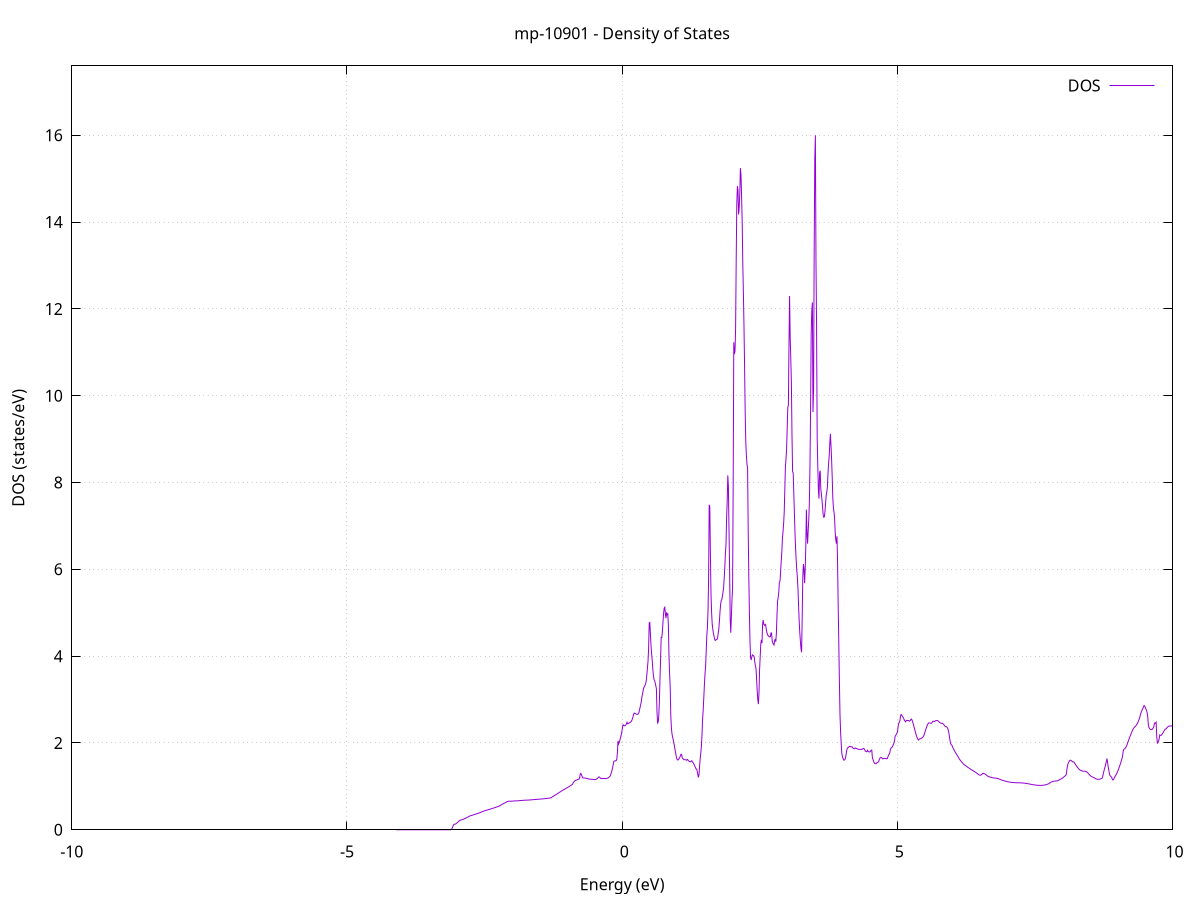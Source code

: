 set title 'mp-10901 - Density of States'
set xlabel 'Energy (eV)'
set ylabel 'DOS (states/eV)'
set grid
set xrange [-10:10]
set yrange [0:17.599]
set xzeroaxis lt -1
set terminal png size 800,600
set output 'mp-10901_dos_gnuplot.png'
plot '-' using 1:2 with lines title 'DOS'
-4.108400 0.000000
-4.097500 0.000000
-4.086600 0.000000
-4.075700 0.000000
-4.064800 0.000000
-4.053900 0.000000
-4.043000 0.000000
-4.032100 0.000000
-4.021200 0.000000
-4.010300 0.000000
-3.999400 0.000000
-3.988500 0.000000
-3.977600 0.000000
-3.966700 0.000000
-3.955800 0.000000
-3.944900 0.000000
-3.934000 0.000000
-3.923100 0.000000
-3.912200 0.000000
-3.901300 0.000000
-3.890400 0.000000
-3.879500 0.000000
-3.868600 0.000000
-3.857700 0.000000
-3.846800 0.000000
-3.835900 0.000000
-3.825000 0.000000
-3.814100 0.000000
-3.803200 0.000000
-3.792300 0.000000
-3.781400 0.000000
-3.770500 0.000000
-3.759600 0.000000
-3.748700 0.000000
-3.737800 0.000000
-3.726900 0.000000
-3.716000 0.000000
-3.705100 0.000000
-3.694200 0.000000
-3.683300 0.000000
-3.672400 0.000000
-3.661500 0.000000
-3.650600 0.000000
-3.639700 0.000000
-3.628800 0.000000
-3.617900 0.000000
-3.607000 0.000000
-3.596100 0.000000
-3.585200 0.000000
-3.574300 0.000000
-3.563400 0.000000
-3.552500 0.000000
-3.541600 0.000000
-3.530700 0.000000
-3.519800 0.000000
-3.508900 0.000000
-3.498000 0.000000
-3.487100 0.000000
-3.476200 0.000000
-3.465300 0.000000
-3.454400 0.000000
-3.443500 0.000000
-3.432600 0.000000
-3.421700 0.000000
-3.410800 0.000000
-3.399900 0.000000
-3.389000 0.000000
-3.378100 0.000000
-3.367200 0.000000
-3.356300 0.000000
-3.345400 0.000000
-3.334500 0.000000
-3.323600 0.000000
-3.312700 0.000000
-3.301800 0.000000
-3.290900 0.000000
-3.279900 0.000000
-3.269000 0.000000
-3.258100 0.000000
-3.247200 0.000000
-3.236300 0.000000
-3.225400 0.000000
-3.214500 0.000000
-3.203600 0.000000
-3.192700 0.000000
-3.181800 0.000000
-3.170900 0.000000
-3.160000 0.000000
-3.149100 0.000000
-3.138200 0.000000
-3.127300 0.000000
-3.116400 0.000000
-3.105500 0.006000
-3.094600 0.022100
-3.083700 0.048300
-3.072800 0.083700
-3.061900 0.114900
-3.051000 0.126200
-3.040100 0.131500
-3.029200 0.131000
-3.018300 0.139000
-3.007400 0.150600
-2.996500 0.162500
-2.985600 0.174600
-2.974700 0.187100
-2.963800 0.199900
-2.952900 0.211600
-2.942000 0.220400
-2.931100 0.226300
-2.920200 0.229400
-2.909300 0.231400
-2.898400 0.235700
-2.887500 0.240900
-2.876600 0.247000
-2.865700 0.253800
-2.854800 0.260600
-2.843900 0.267500
-2.833000 0.274300
-2.822100 0.281200
-2.811200 0.288000
-2.800300 0.294900
-2.789400 0.302000
-2.778500 0.309400
-2.767600 0.316900
-2.756700 0.323900
-2.745800 0.328200
-2.734900 0.331600
-2.724000 0.334500
-2.713100 0.338700
-2.702200 0.343500
-2.691300 0.348200
-2.680400 0.352800
-2.669500 0.357300
-2.658600 0.361700
-2.647700 0.366100
-2.636800 0.370600
-2.625900 0.375100
-2.615000 0.379900
-2.604100 0.384800
-2.593200 0.390000
-2.582300 0.395400
-2.571400 0.400900
-2.560500 0.406400
-2.549600 0.412000
-2.538700 0.417600
-2.527800 0.423300
-2.516900 0.429000
-2.506000 0.434500
-2.495100 0.439600
-2.484200 0.444100
-2.473300 0.448100
-2.462400 0.451800
-2.451500 0.455400
-2.440600 0.459000
-2.429700 0.463000
-2.418800 0.467100
-2.407900 0.471500
-2.397000 0.476000
-2.386100 0.480300
-2.375200 0.484700
-2.364300 0.489100
-2.353400 0.493500
-2.342500 0.498000
-2.331600 0.502500
-2.320700 0.507100
-2.309800 0.511800
-2.298900 0.516500
-2.288000 0.521300
-2.277100 0.526200
-2.266200 0.531100
-2.255300 0.536000
-2.244400 0.541200
-2.233500 0.547400
-2.222600 0.554600
-2.211700 0.562900
-2.200800 0.572000
-2.189900 0.579400
-2.179000 0.586900
-2.168100 0.594600
-2.157200 0.602100
-2.146300 0.609300
-2.135400 0.616400
-2.124500 0.623500
-2.113600 0.631000
-2.102700 0.638600
-2.091800 0.646200
-2.080900 0.653100
-2.070000 0.657500
-2.059100 0.659400
-2.048200 0.659000
-2.037300 0.656100
-2.026400 0.657500
-2.015500 0.658900
-2.004600 0.660200
-1.993700 0.661400
-1.982800 0.662400
-1.971900 0.663300
-1.961000 0.664100
-1.950100 0.664700
-1.939200 0.665100
-1.928300 0.665400
-1.917400 0.666000
-1.906400 0.666800
-1.895500 0.667900
-1.884600 0.669100
-1.873700 0.670400
-1.862800 0.671800
-1.851900 0.673000
-1.841000 0.674300
-1.830100 0.675400
-1.819200 0.676600
-1.808300 0.677700
-1.797400 0.678700
-1.786500 0.679700
-1.775600 0.680700
-1.764700 0.681400
-1.753800 0.682000
-1.742900 0.682400
-1.732000 0.682600
-1.721100 0.683300
-1.710200 0.684200
-1.699300 0.685200
-1.688400 0.686300
-1.677500 0.687400
-1.666600 0.688600
-1.655700 0.689700
-1.644800 0.690900
-1.633900 0.692100
-1.623000 0.693200
-1.612100 0.694300
-1.601200 0.695400
-1.590300 0.696500
-1.579400 0.697600
-1.568500 0.698700
-1.557600 0.699900
-1.546700 0.701000
-1.535800 0.702100
-1.524900 0.703200
-1.514000 0.704300
-1.503100 0.705400
-1.492200 0.706400
-1.481300 0.707500
-1.470400 0.708600
-1.459500 0.709800
-1.448600 0.711100
-1.437700 0.712500
-1.426800 0.714000
-1.415900 0.715500
-1.405000 0.717100
-1.394100 0.718700
-1.383200 0.720300
-1.372300 0.721900
-1.361400 0.723600
-1.350500 0.725300
-1.339600 0.727100
-1.328700 0.728900
-1.317800 0.730600
-1.306900 0.732400
-1.296000 0.736200
-1.285100 0.743000
-1.274200 0.752800
-1.263300 0.762900
-1.252400 0.770600
-1.241500 0.778500
-1.230600 0.786700
-1.219700 0.795200
-1.208800 0.804100
-1.197900 0.813200
-1.187000 0.822600
-1.176100 0.832000
-1.165200 0.841200
-1.154300 0.850200
-1.143400 0.858900
-1.132500 0.867700
-1.121600 0.876700
-1.110700 0.885900
-1.099800 0.895200
-1.088900 0.904100
-1.078000 0.912200
-1.067100 0.919200
-1.056200 0.925700
-1.045300 0.934000
-1.034400 0.942500
-1.023500 0.951100
-1.012600 0.959200
-1.001700 0.967300
-0.990800 0.975400
-0.979900 0.983600
-0.969000 0.991800
-0.958100 1.000300
-0.947200 1.009000
-0.936300 1.018000
-0.925400 1.027300
-0.914500 1.036600
-0.903600 1.046400
-0.892700 1.072700
-0.881800 1.095800
-0.870900 1.114500
-0.860000 1.127300
-0.849100 1.134900
-0.838200 1.141300
-0.827300 1.147500
-0.816400 1.153200
-0.805500 1.158600
-0.794600 1.163500
-0.783700 1.168000
-0.772800 1.192700
-0.761900 1.283100
-0.751000 1.297500
-0.740100 1.276700
-0.729200 1.236300
-0.718300 1.197400
-0.707400 1.194800
-0.696500 1.193600
-0.685600 1.192300
-0.674700 1.190900
-0.663800 1.189400
-0.652900 1.187400
-0.642000 1.184600
-0.631100 1.180600
-0.620200 1.175400
-0.609300 1.169300
-0.598400 1.167600
-0.587500 1.166800
-0.576600 1.165800
-0.565700 1.164700
-0.554800 1.163300
-0.543900 1.161800
-0.532900 1.160200
-0.522000 1.158700
-0.511100 1.157200
-0.500200 1.155800
-0.489300 1.155400
-0.478400 1.158600
-0.467500 1.165800
-0.456600 1.176800
-0.445700 1.189700
-0.434800 1.203800
-0.423900 1.219300
-0.413000 1.214800
-0.402100 1.201600
-0.391200 1.185500
-0.380300 1.177800
-0.369400 1.178300
-0.358500 1.179200
-0.347600 1.180200
-0.336700 1.180900
-0.325800 1.181300
-0.314900 1.181300
-0.304000 1.181000
-0.293100 1.180500
-0.282200 1.182000
-0.271300 1.186200
-0.260400 1.191900
-0.249500 1.199500
-0.238600 1.210500
-0.227700 1.222000
-0.216800 1.243600
-0.205900 1.278900
-0.195000 1.322400
-0.184100 1.373000
-0.173200 1.430500
-0.162300 1.498100
-0.151400 1.572200
-0.140500 1.585100
-0.129600 1.587400
-0.118700 1.590000
-0.107800 1.594200
-0.096900 1.627500
-0.086000 1.780400
-0.075100 2.048400
-0.064200 1.976700
-0.053300 2.012000
-0.042400 2.059400
-0.031500 2.110900
-0.020600 2.166900
-0.009700 2.224900
0.001200 2.314900
0.012100 2.413000
0.023000 2.415800
0.033900 2.395000
0.044800 2.394400
0.055700 2.397500
0.066600 2.412900
0.077500 2.441500
0.088400 2.476500
0.099300 2.441300
0.110200 2.448700
0.121100 2.456300
0.132000 2.462900
0.142900 2.474600
0.153800 2.479100
0.164700 2.495800
0.175600 2.519300
0.186500 2.554000
0.197400 2.603300
0.208300 2.660700
0.219200 2.688400
0.230100 2.683500
0.241000 2.675800
0.251900 2.664800
0.262800 2.661100
0.273700 2.660400
0.284600 2.663200
0.295500 2.671400
0.306400 2.707800
0.317300 2.770400
0.328200 2.834600
0.339100 2.895400
0.350000 2.970300
0.360900 3.070300
0.371800 3.137200
0.382700 3.213600
0.393600 3.278100
0.404500 3.297000
0.415400 3.328500
0.426300 3.360200
0.437200 3.429900
0.448100 3.555600
0.459000 3.726400
0.469900 3.875700
0.480800 4.180600
0.491700 4.764500
0.502600 4.776300
0.513500 4.499800
0.524400 4.247900
0.535300 4.062000
0.546200 3.903200
0.557100 3.699300
0.568000 3.562100
0.578900 3.463600
0.589800 3.438100
0.600700 3.383800
0.611600 3.318700
0.622500 3.251700
0.633400 2.710900
0.644300 2.459800
0.655200 2.481000
0.666100 2.625100
0.677000 2.964900
0.687900 3.491700
0.698800 3.953100
0.709700 4.431000
0.720600 4.429400
0.731500 4.567600
0.742400 4.789800
0.753300 4.988900
0.764200 5.105000
0.775100 5.126900
0.786000 4.964200
0.796900 4.875600
0.807800 5.009400
0.818700 4.955700
0.829600 4.970900
0.840500 4.703400
0.851500 3.980600
0.862400 3.593100
0.873300 3.288600
0.884200 2.621900
0.895100 2.342600
0.906000 2.206800
0.916900 2.141200
0.927800 2.070900
0.938700 1.999000
0.949600 1.926000
0.960500 1.849000
0.971400 1.772200
0.982300 1.696600
0.993200 1.636900
1.004100 1.612600
1.015000 1.606300
1.025900 1.622800
1.036800 1.645400
1.047700 1.671100
1.058600 1.703200
1.069500 1.739800
1.080400 1.736400
1.091300 1.663200
1.102200 1.642700
1.113100 1.626700
1.124000 1.614700
1.134900 1.615400
1.145800 1.617800
1.156700 1.610500
1.167600 1.601400
1.178500 1.612700
1.189400 1.620900
1.200300 1.595800
1.211200 1.582800
1.222100 1.574100
1.233000 1.567400
1.243900 1.565800
1.254800 1.580400
1.265700 1.590700
1.276600 1.562500
1.287500 1.549400
1.298400 1.528500
1.309300 1.500300
1.320200 1.469500
1.331100 1.437000
1.342000 1.404500
1.352900 1.396300
1.363800 1.352100
1.374700 1.275400
1.385600 1.206400
1.396500 1.262400
1.407400 1.469300
1.418300 1.648300
1.429200 1.766300
1.440100 1.923500
1.451000 2.185800
1.461900 2.553700
1.472800 2.765300
1.483700 3.040400
1.494600 3.341800
1.505500 3.592400
1.516400 3.767900
1.527300 4.104900
1.538200 4.469500
1.549100 4.658100
1.560000 5.020400
1.570900 5.763000
1.581800 7.486300
1.592700 7.444000
1.603600 6.382200
1.614500 5.436100
1.625400 5.013300
1.636300 4.738500
1.647200 4.626700
1.658100 4.531300
1.669000 4.457500
1.679900 4.401900
1.690800 4.361700
1.701700 4.367800
1.712600 4.384700
1.723500 4.388600
1.734400 4.418800
1.745300 4.525600
1.756200 4.620400
1.767100 4.796200
1.778000 5.022600
1.788900 5.182900
1.799800 5.282000
1.810700 5.307600
1.821600 5.372400
1.832500 5.469500
1.843400 5.568200
1.854300 5.800000
1.865200 6.039800
1.876100 6.362700
1.887000 6.569500
1.897900 7.169700
1.908800 7.564100
1.919700 8.163900
1.930600 7.912500
1.941500 6.914400
1.952400 6.038900
1.963300 4.852900
1.974200 4.538000
1.985100 4.924000
1.996000 5.304800
2.006900 5.581200
2.017800 8.030500
2.028700 11.231100
2.039600 10.960200
2.050500 11.024400
2.061400 11.529100
2.072300 13.094800
2.083200 14.419000
2.094100 14.829400
2.105000 14.736700
2.115900 14.174300
2.126800 14.327900
2.137700 14.655000
2.148600 15.243100
2.159500 15.088700
2.170400 14.581900
2.181300 14.000700
2.192200 13.050900
2.203100 12.370100
2.214000 11.593600
2.225000 10.647400
2.235900 9.594100
2.246800 8.924900
2.257700 8.614100
2.268600 8.414400
2.279500 8.334100
2.290400 6.909600
2.301300 5.838800
2.312200 5.014500
2.323100 4.324300
2.334000 3.964000
2.344900 3.910400
2.355800 3.983400
2.366700 4.029100
2.377600 4.017000
2.388500 4.010100
2.399400 3.984600
2.410300 3.864300
2.421200 3.782300
2.432100 3.714500
2.443000 3.472300
2.453900 3.210900
2.464800 2.994200
2.475700 2.895500
2.486600 3.159500
2.497500 3.695500
2.508400 3.989300
2.519300 4.284300
2.530200 4.374900
2.541100 4.301100
2.552000 4.729200
2.562900 4.831600
2.573800 4.737300
2.584700 4.711500
2.595600 4.720500
2.606500 4.731100
2.617400 4.633700
2.628300 4.553500
2.639200 4.504900
2.650100 4.474500
2.661000 4.464100
2.671900 4.445600
2.682800 4.441500
2.693700 4.454400
2.704600 4.535200
2.715500 4.534400
2.726400 4.354700
2.737300 4.302300
2.748200 4.279900
2.759100 4.258600
2.770000 4.350400
2.780900 4.395800
2.791800 4.333500
2.802700 4.529500
2.813600 4.941000
2.824500 5.272400
2.835400 5.353000
2.846300 5.476800
2.857200 5.704100
2.868100 5.725500
2.879000 5.937900
2.889900 6.174600
2.900800 6.380700
2.911700 6.698800
2.922600 6.859900
2.933500 7.041400
2.944400 7.299900
2.955300 7.802200
2.966200 8.358300
2.977100 8.544000
2.988000 8.766700
2.998900 9.242100
3.009800 9.731200
3.020700 9.779100
3.031600 11.167900
3.042500 12.296800
3.053400 11.349600
3.064300 10.852400
3.075200 10.306100
3.086100 9.104300
3.097000 8.248100
3.107900 8.226100
3.118800 7.764400
3.129700 7.304400
3.140600 6.847200
3.151500 6.475500
3.162400 6.213400
3.173300 5.977700
3.184200 5.803100
3.195100 5.548000
3.206000 5.160600
3.216900 4.807400
3.227800 4.542600
3.238700 4.344000
3.249600 4.174400
3.260500 4.089400
3.271400 4.868000
3.282300 5.809900
3.293200 6.121800
3.304100 6.022600
3.315000 5.683000
3.325900 5.999100
3.336800 6.514300
3.347700 7.376600
3.358600 6.815200
3.369500 6.591300
3.380400 6.893500
3.391300 7.155700
3.402200 7.562300
3.413100 8.389800
3.424000 9.685800
3.434900 11.429000
3.445800 11.954800
3.456700 12.151000
3.467600 9.624300
3.478500 10.146300
3.489400 13.332800
3.500300 15.451500
3.511200 15.998700
3.522100 13.108700
3.533000 11.571700
3.543900 9.030000
3.554800 8.385300
3.565700 7.836100
3.576600 7.628900
3.587500 8.219800
3.598500 8.273200
3.609400 7.861900
3.620300 7.725800
3.631200 7.600800
3.642100 7.430100
3.653000 7.252600
3.663900 7.199700
3.674800 7.211700
3.685700 7.333100
3.696600 7.530600
3.707500 7.703200
3.718400 7.781600
3.729300 7.889800
3.740200 8.201300
3.751100 8.442400
3.762000 8.609000
3.772900 8.884100
3.783800 9.123000
3.794700 8.858900
3.805600 8.538900
3.816500 8.142300
3.827400 7.654400
3.838300 7.424500
3.849200 7.321000
3.860100 7.180600
3.871000 6.855400
3.881900 6.679500
3.892800 6.590900
3.903700 6.761400
3.914600 6.133700
3.925500 5.162400
3.936400 4.309700
3.947300 3.434200
3.958200 2.656600
3.969100 2.259900
3.980000 1.988700
3.990900 1.764700
4.001800 1.693300
4.012700 1.647600
4.023600 1.610400
4.034500 1.603700
4.045400 1.609800
4.056300 1.642800
4.067200 1.717400
4.078100 1.812400
4.089000 1.867800
4.099900 1.889400
4.110800 1.893800
4.121700 1.912000
4.132600 1.922100
4.143500 1.924000
4.154400 1.917500
4.165300 1.907300
4.176200 1.913400
4.187100 1.896100
4.198000 1.877600
4.208900 1.867400
4.219800 1.866600
4.230700 1.879200
4.241600 1.885300
4.252500 1.870700
4.263400 1.868700
4.274300 1.866000
4.285200 1.860000
4.296100 1.853000
4.307000 1.851400
4.317900 1.851500
4.328800 1.853100
4.339700 1.852800
4.350600 1.852700
4.361500 1.853800
4.372400 1.866400
4.383300 1.874500
4.394200 1.869200
4.405100 1.846300
4.416000 1.818000
4.426900 1.807100
4.437800 1.797300
4.448700 1.807000
4.459600 1.831200
4.470500 1.799700
4.481400 1.796100
4.492300 1.794200
4.503200 1.793500
4.514100 1.811400
4.525000 1.835000
4.535900 1.834800
4.546800 1.667700
4.557700 1.620100
4.568600 1.578400
4.579500 1.547100
4.590400 1.527600
4.601300 1.521000
4.612200 1.524200
4.623100 1.535000
4.634000 1.550500
4.644900 1.555200
4.655800 1.562000
4.666700 1.591200
4.677600 1.632100
4.688500 1.657500
4.699400 1.666800
4.710300 1.663500
4.721200 1.652200
4.732100 1.634800
4.743000 1.635000
4.753900 1.642700
4.764800 1.640200
4.775700 1.640100
4.786600 1.641800
4.797500 1.638100
4.808400 1.636400
4.819300 1.640900
4.830200 1.683200
4.841100 1.722100
4.852000 1.739100
4.862900 1.772000
4.873800 1.849700
4.884700 1.879300
4.895600 1.896400
4.906500 1.903900
4.917400 1.931800
4.928300 1.967200
4.939200 2.006700
4.950100 2.059500
4.961000 2.159500
4.972000 2.174400
4.982900 2.200100
4.993800 2.227500
5.004700 2.267800
5.015600 2.392600
5.026500 2.452600
5.037400 2.477900
5.048300 2.523000
5.059200 2.632700
5.070100 2.655700
5.081000 2.636300
5.091900 2.615700
5.102800 2.594300
5.113700 2.572900
5.124600 2.535800
5.135500 2.514900
5.146400 2.488000
5.157300 2.504400
5.168200 2.519300
5.179100 2.520300
5.190000 2.517700
5.200900 2.517000
5.211800 2.512000
5.222700 2.502500
5.233600 2.515700
5.244500 2.538100
5.255400 2.551900
5.266300 2.528400
5.277200 2.491800
5.288100 2.444700
5.299000 2.391300
5.309900 2.339900
5.320800 2.288000
5.331700 2.236200
5.342600 2.187000
5.353500 2.144500
5.364400 2.109400
5.375300 2.083900
5.386200 2.067600
5.397100 2.087900
5.408000 2.095000
5.418900 2.098700
5.429800 2.104300
5.440700 2.112000
5.451600 2.120800
5.462500 2.131300
5.473400 2.149900
5.484300 2.180400
5.495200 2.219600
5.506100 2.264800
5.517000 2.308500
5.527900 2.350100
5.538800 2.389400
5.549700 2.423900
5.560600 2.447100
5.571500 2.463200
5.582400 2.462600
5.593300 2.459800
5.604200 2.455900
5.615100 2.451600
5.626000 2.461700
5.636900 2.486100
5.647800 2.501100
5.658700 2.499700
5.669600 2.495600
5.680500 2.498400
5.691400 2.507900
5.702300 2.515900
5.713200 2.519300
5.724100 2.517800
5.735000 2.511400
5.745900 2.501100
5.756800 2.486700
5.767700 2.474100
5.778600 2.463700
5.789500 2.457900
5.800400 2.452800
5.811300 2.456200
5.822200 2.448600
5.833100 2.437400
5.844000 2.422800
5.854900 2.405800
5.865800 2.387900
5.876700 2.379000
5.887600 2.377700
5.898500 2.370300
5.909400 2.350800
5.920300 2.319700
5.931200 2.265700
5.942100 2.186000
5.953000 2.091600
5.963900 2.009900
5.974800 1.969100
5.985700 1.952300
5.996600 1.935800
6.007500 1.898800
6.018400 1.867800
6.029300 1.840100
6.040200 1.814500
6.051100 1.791000
6.062000 1.768400
6.072900 1.745100
6.083800 1.724500
6.094700 1.702500
6.105600 1.679300
6.116500 1.654700
6.127400 1.632300
6.138300 1.612100
6.149200 1.593300
6.160100 1.576000
6.171000 1.559600
6.181900 1.543600
6.192800 1.528300
6.203700 1.514000
6.214600 1.500800
6.225500 1.488900
6.236400 1.478500
6.247300 1.469400
6.258200 1.461200
6.269100 1.451400
6.280000 1.440800
6.290900 1.430700
6.301800 1.421100
6.312700 1.412200
6.323600 1.403400
6.334500 1.395200
6.345500 1.385500
6.356400 1.376200
6.367300 1.367200
6.378200 1.358500
6.389100 1.350000
6.400000 1.341500
6.410900 1.333100
6.421800 1.324500
6.432700 1.314900
6.443600 1.304600
6.454500 1.294100
6.465400 1.283400
6.476300 1.272300
6.487200 1.263000
6.498100 1.258200
6.509000 1.257800
6.519900 1.262000
6.530800 1.270800
6.541700 1.284300
6.552600 1.297500
6.563500 1.299500
6.574400 1.296100
6.585300 1.289400
6.596200 1.281900
6.607100 1.272700
6.618000 1.261100
6.628900 1.247900
6.639800 1.237800
6.650700 1.230900
6.661600 1.225100
6.672500 1.220200
6.683400 1.216000
6.694300 1.212000
6.705200 1.208000
6.716100 1.204000
6.727000 1.200400
6.737900 1.197400
6.748800 1.194900
6.759700 1.192800
6.770600 1.191200
6.781500 1.190100
6.792400 1.189100
6.803300 1.187100
6.814200 1.184100
6.825100 1.180200
6.836000 1.175700
6.846900 1.170600
6.857800 1.165300
6.868700 1.159800
6.879600 1.154200
6.890500 1.148500
6.901400 1.143400
6.912300 1.138700
6.923200 1.135000
6.934100 1.131600
6.945000 1.127500
6.955900 1.123300
6.966800 1.119300
6.977700 1.115500
6.988600 1.112100
6.999500 1.108800
7.010400 1.105700
7.021300 1.102800
7.032200 1.100000
7.043100 1.097500
7.054000 1.095300
7.064900 1.093200
7.075800 1.091300
7.086700 1.089800
7.097600 1.088700
7.108500 1.087800
7.119400 1.086900
7.130300 1.086100
7.141200 1.085200
7.152100 1.083800
7.163000 1.083000
7.173900 1.082500
7.184800 1.082200
7.195700 1.082000
7.206600 1.081900
7.217500 1.081800
7.228400 1.081200
7.239300 1.080800
7.250200 1.080200
7.261100 1.079300
7.272000 1.078300
7.282900 1.077400
7.293800 1.076400
7.304700 1.075000
7.315600 1.072900
7.326500 1.070900
7.337400 1.068800
7.348300 1.066500
7.359200 1.063900
7.370100 1.061300
7.381000 1.059200
7.391900 1.057000
7.402800 1.054200
7.413700 1.051100
7.424600 1.048000
7.435500 1.045100
7.446400 1.042200
7.457300 1.039700
7.468200 1.037600
7.479100 1.035800
7.490000 1.034000
7.500900 1.032100
7.511800 1.030100
7.522700 1.028300
7.533600 1.026700
7.544500 1.025500
7.555400 1.024600
7.566300 1.023800
7.577200 1.023500
7.588100 1.023300
7.599000 1.023200
7.609900 1.023200
7.620800 1.023600
7.631700 1.024400
7.642600 1.025500
7.653500 1.026800
7.664400 1.028400
7.675300 1.030600
7.686200 1.033400
7.697100 1.036900
7.708000 1.040900
7.719000 1.045400
7.729900 1.050400
7.740800 1.056200
7.751700 1.063200
7.762600 1.071400
7.773500 1.081700
7.784400 1.090900
7.795300 1.098300
7.806200 1.104400
7.817100 1.109600
7.828000 1.114100
7.838900 1.117600
7.849800 1.120400
7.860700 1.122500
7.871600 1.124000
7.882500 1.124900
7.893400 1.125200
7.904300 1.128100
7.915200 1.132600
7.926100 1.137700
7.937000 1.143400
7.947900 1.152400
7.958800 1.162600
7.969700 1.168900
7.980600 1.174300
7.991500 1.182200
8.002400 1.192600
8.013300 1.203600
8.024200 1.215000
8.035100 1.226700
8.046000 1.238400
8.056900 1.250800
8.067800 1.265600
8.078700 1.359900
8.089600 1.460100
8.100500 1.515000
8.111400 1.545200
8.122300 1.577300
8.133200 1.596000
8.144100 1.603500
8.155000 1.599900
8.165900 1.587800
8.176800 1.573500
8.187700 1.562700
8.198600 1.565500
8.209500 1.560600
8.220400 1.539800
8.231300 1.515800
8.242200 1.493900
8.253100 1.474200
8.264000 1.455900
8.274900 1.437900
8.285800 1.420500
8.296700 1.403800
8.307600 1.389900
8.318500 1.378400
8.329400 1.369400
8.340300 1.362900
8.351200 1.357500
8.362100 1.353300
8.373000 1.350200
8.383900 1.349000
8.394800 1.350100
8.405700 1.350300
8.416600 1.347800
8.427500 1.342800
8.438400 1.335200
8.449300 1.325100
8.460200 1.312500
8.471100 1.295400
8.482000 1.279700
8.492900 1.265200
8.503800 1.251900
8.514700 1.240000
8.525600 1.229700
8.536500 1.221200
8.547400 1.214300
8.558300 1.208700
8.569200 1.202500
8.580100 1.195400
8.591000 1.187400
8.601900 1.178500
8.612800 1.171200
8.623700 1.167400
8.634600 1.164800
8.645500 1.163200
8.656400 1.162700
8.667300 1.163600
8.678200 1.167000
8.689100 1.170200
8.700000 1.174000
8.710900 1.181700
8.721800 1.190500
8.732700 1.234500
8.743600 1.291900
8.754500 1.356400
8.765400 1.409700
8.776300 1.455100
8.787200 1.513000
8.798100 1.571900
8.809000 1.641400
8.819900 1.557700
8.830800 1.455200
8.841700 1.380500
8.852600 1.300600
8.863500 1.249800
8.874400 1.236600
8.885300 1.223400
8.896200 1.205300
8.907100 1.158100
8.918000 1.146000
8.928900 1.157100
8.939800 1.186700
8.950700 1.214900
8.961600 1.240300
8.972500 1.262500
8.983400 1.286300
8.994300 1.315400
9.005200 1.348100
9.016100 1.384700
9.027000 1.424800
9.037900 1.464600
9.048800 1.503100
9.059700 1.542200
9.070600 1.593300
9.081500 1.642700
9.092500 1.689600
9.103400 1.805700
9.114300 1.852600
9.125200 1.861400
9.136100 1.870600
9.147000 1.888300
9.157900 1.912400
9.168800 1.942600
9.179700 1.978800
9.190600 2.020400
9.201500 2.060400
9.212400 2.096500
9.223300 2.136700
9.234200 2.167100
9.245100 2.202900
9.256000 2.238500
9.266900 2.269300
9.277800 2.300700
9.288700 2.327800
9.299600 2.348200
9.310500 2.365600
9.321400 2.379200
9.332300 2.392900
9.343200 2.409600
9.354100 2.431100
9.365000 2.457700
9.375900 2.488700
9.386800 2.523500
9.397700 2.561300
9.408600 2.606700
9.419500 2.658000
9.430400 2.705700
9.441300 2.740000
9.452200 2.767800
9.463100 2.799500
9.474000 2.835900
9.484900 2.861900
9.495800 2.847000
9.506700 2.813400
9.517600 2.783000
9.528500 2.743200
9.539400 2.698500
9.550300 2.602600
9.561200 2.418800
9.572100 2.356300
9.583000 2.331000
9.593900 2.316000
9.604800 2.308700
9.615700 2.307300
9.626600 2.309600
9.637500 2.322600
9.648400 2.342600
9.659300 2.372300
9.670200 2.440500
9.681100 2.464200
9.692000 2.453700
9.702900 2.474700
9.713800 2.147600
9.724700 1.998000
9.735600 2.014500
9.746500 2.048000
9.757400 2.094500
9.768300 2.185100
9.779200 2.175600
9.790100 2.173400
9.801000 2.185700
9.811900 2.205000
9.822800 2.225500
9.833700 2.247700
9.844600 2.272100
9.855500 2.296100
9.866400 2.316100
9.877300 2.321000
9.888200 2.326600
9.899100 2.352900
9.910000 2.365300
9.920900 2.377600
9.931800 2.387500
9.942700 2.390100
9.953600 2.390800
9.964500 2.390000
9.975400 2.388300
9.986300 2.391800
9.997200 2.397000
10.008100 2.404500
10.019000 2.406900
10.029900 2.398100
10.040800 2.378700
10.051700 2.351800
10.062600 2.333200
10.073500 2.324700
10.084400 2.342600
10.095300 2.355300
10.106200 2.394100
10.117100 2.412500
10.128000 2.437000
10.138900 2.473800
10.149800 2.510000
10.160700 2.537100
10.171600 2.562000
10.182500 2.583400
10.193400 2.599900
10.204300 2.618900
10.215200 2.643000
10.226100 2.670800
10.237000 2.696500
10.247900 2.719600
10.258800 2.746500
10.269700 2.775800
10.280600 2.801300
10.291500 2.826300
10.302400 2.873100
10.313300 2.929300
10.324200 2.955700
10.335100 2.959700
10.346000 2.969700
10.356900 2.981900
10.367800 3.064900
10.378700 3.095100
10.389600 3.097300
10.400500 3.073300
10.411400 3.032800
10.422300 2.993300
10.433200 2.959500
10.444100 2.926100
10.455000 2.893800
10.466000 2.863200
10.476900 2.837000
10.487800 2.819000
10.498700 2.801100
10.509600 2.786200
10.520500 2.772300
10.531400 2.766200
10.542300 2.789600
10.553200 2.719100
10.564100 2.647600
10.575000 2.598400
10.585900 2.566300
10.596800 2.544000
10.607700 2.521600
10.618600 2.502400
10.629500 2.486200
10.640400 2.472500
10.651300 2.462500
10.662200 2.453700
10.673100 2.445800
10.684000 2.438500
10.694900 2.431900
10.705800 2.425500
10.716700 2.418800
10.727600 2.411400
10.738500 2.403000
10.749400 2.401300
10.760300 2.391000
10.771200 2.379100
10.782100 2.366400
10.793000 2.353700
10.803900 2.341600
10.814800 2.331700
10.825700 2.322100
10.836600 2.312900
10.847500 2.304400
10.858400 2.297800
10.869300 2.292100
10.880200 2.288900
10.891100 2.288300
10.902000 2.285700
10.912900 2.281300
10.923800 2.275200
10.934700 2.267600
10.945600 2.259500
10.956500 2.248300
10.967400 2.239500
10.978300 2.230700
10.989200 2.223600
11.000100 2.219200
11.011000 2.218400
11.021900 2.220600
11.032800 2.223700
11.043700 2.227800
11.054600 2.234100
11.065500 2.240700
11.076400 2.244900
11.087300 2.260000
11.098200 2.288100
11.109100 2.317000
11.120000 2.342800
11.130900 2.366200
11.141800 2.336500
11.152700 2.323800
11.163600 2.319900
11.174500 2.319200
11.185400 2.320800
11.196300 2.323800
11.207200 2.327600
11.218100 2.334900
11.229000 2.339900
11.239900 2.348400
11.250800 2.365700
11.261700 2.388100
11.272600 2.406300
11.283500 2.419500
11.294400 2.426300
11.305300 2.429700
11.316200 2.430100
11.327100 2.426100
11.338000 2.417700
11.348900 2.404600
11.359800 2.396100
11.370700 2.376300
11.381600 2.361800
11.392500 2.350400
11.403400 2.340400
11.414300 2.331400
11.425200 2.308000
11.436100 2.304900
11.447000 2.311900
11.457900 2.320600
11.468800 2.318600
11.479700 2.320200
11.490600 2.324400
11.501500 2.330900
11.512400 2.340200
11.523300 2.354800
11.534200 2.374500
11.545100 2.397000
11.556000 2.419400
11.566900 2.434200
11.577800 2.445900
11.588700 2.455500
11.599600 2.464200
11.610500 2.467400
11.621400 2.475200
11.632300 2.490200
11.643200 2.512200
11.654100 2.548400
11.665000 2.598500
11.675900 2.786400
11.686800 2.953900
11.697700 2.919100
11.708600 2.780500
11.719500 2.717200
11.730400 2.699300
11.741300 2.711300
11.752200 2.718800
11.763100 2.705100
11.774000 2.689500
11.784900 2.679100
11.795800 2.672200
11.806700 2.665000
11.817600 2.631000
11.828500 2.547400
11.839500 2.488000
11.850400 2.462600
11.861300 2.456700
11.872200 2.461700
11.883100 2.469300
11.894000 2.476700
11.904900 2.484800
11.915800 2.492900
11.926700 2.505900
11.937600 2.532400
11.948500 2.556200
11.959400 2.564100
11.970300 2.510300
11.981200 2.493600
11.992100 2.482000
12.003000 2.464500
12.013900 2.448500
12.024800 2.439600
12.035700 2.429500
12.046600 2.419000
12.057500 2.409000
12.068400 2.399900
12.079300 2.404900
12.090200 2.441500
12.101100 2.490700
12.112000 2.510500
12.122900 2.521800
12.133800 2.511100
12.144700 2.491500
12.155600 2.523500
12.166500 2.548200
12.177400 2.577100
12.188300 2.609900
12.199200 2.643000
12.210100 2.678000
12.221000 2.713400
12.231900 2.732000
12.242800 2.750700
12.253700 2.786800
12.264600 2.803600
12.275500 2.801600
12.286400 2.799700
12.297300 2.798000
12.308200 2.797500
12.319100 2.802600
12.330000 2.806800
12.340900 2.812300
12.351800 2.823800
12.362700 2.852100
12.373600 2.882800
12.384500 2.905700
12.395400 2.926100
12.406300 2.950900
12.417200 2.939400
12.428100 2.926600
12.439000 2.916300
12.449900 2.895400
12.460800 2.873500
12.471700 2.852100
12.482600 2.810800
12.493500 2.785100
12.504400 2.792500
12.515300 2.845900
12.526200 3.012700
12.537100 2.975700
12.548000 2.946500
12.558900 2.925900
12.569800 2.913400
12.580700 2.906600
12.591600 2.915800
12.602500 2.896100
12.613400 2.870800
12.624300 2.847100
12.635200 2.826000
12.646100 2.804500
12.657000 2.794000
12.667900 2.776200
12.678800 2.766600
12.689700 2.771200
12.700600 2.790300
12.711500 2.817700
12.722400 2.873000
12.733300 2.871400
12.744200 2.869700
12.755100 2.851400
12.766000 2.827600
12.776900 2.862000
12.787800 2.856300
12.798700 2.828900
12.809600 2.788200
12.820500 2.760700
12.831400 2.740300
12.842300 2.732100
12.853200 2.733100
12.864100 2.744400
12.875000 2.673500
12.885900 2.671900
12.896800 2.667100
12.907700 2.654400
12.918600 2.623500
12.929500 2.593200
12.940400 2.563500
12.951300 2.536200
12.962200 2.510900
12.973100 2.484200
12.984000 2.461000
12.994900 2.443900
13.005800 2.430700
13.016700 2.428400
13.027600 2.435900
13.038500 2.440900
13.049400 2.431600
13.060300 2.421500
13.071200 2.414200
13.082100 2.410100
13.093000 2.409000
13.103900 2.413100
13.114800 2.420700
13.125700 2.428500
13.136600 2.436300
13.147500 2.446400
13.158400 2.467700
13.169300 2.484400
13.180200 2.519300
13.191100 2.588800
13.202000 2.670400
13.212900 2.744200
13.223900 2.739600
13.234800 2.688700
13.245700 2.625500
13.256600 2.606800
13.267500 2.615400
13.278400 2.624400
13.289300 2.635200
13.300200 2.648500
13.311100 2.661300
13.322000 2.669700
13.332900 2.661000
13.343800 2.649700
13.354700 2.638700
13.365600 2.636800
13.376500 2.637100
13.387400 2.638600
13.398300 2.639300
13.409200 2.634200
13.420100 2.627500
13.431000 2.617600
13.441900 2.611100
13.452800 2.606400
13.463700 2.601100
13.474600 2.594900
13.485500 2.587500
13.496400 2.578700
13.507300 2.566800
13.518200 2.552100
13.529100 2.603500
13.540000 2.564700
13.550900 2.542600
13.561800 2.526200
13.572700 2.517000
13.583600 2.513800
13.594500 2.508700
13.605400 2.499700
13.616300 2.489500
13.627200 2.476600
13.638100 2.459600
13.649000 2.439800
13.659900 2.416900
13.670800 2.396100
13.681700 2.384600
13.692600 2.380100
13.703500 2.374300
13.714400 2.318400
13.725300 2.297900
13.736200 2.286300
13.747100 2.275000
13.758000 2.264700
13.768900 2.256700
13.779800 2.239100
13.790700 2.242300
13.801600 2.248700
13.812500 2.252100
13.823400 2.253100
13.834300 2.213500
13.845200 2.200600
13.856100 2.201200
13.867000 2.198400
13.877900 2.195200
13.888800 2.193000
13.899700 2.191800
13.910600 2.192300
13.921500 2.193800
13.932400 2.196600
13.943300 2.203600
13.954200 2.215100
13.965100 2.231800
13.976000 2.254100
13.986900 2.272100
13.997800 2.265800
14.008700 2.255500
14.019600 2.242100
14.030500 2.232600
14.041400 2.227400
14.052300 2.224700
14.063200 2.220600
14.074100 2.218100
14.085000 2.219200
14.095900 2.219600
14.106800 2.214600
14.117700 2.209000
14.128600 2.203600
14.139500 2.197600
14.150400 2.191600
14.161300 2.185800
14.172200 2.178600
14.183100 2.166000
14.194000 2.152800
14.204900 2.141100
14.215800 2.131400
14.226700 2.124700
14.237600 2.119600
14.248500 2.119900
14.259400 2.155500
14.270300 2.177600
14.281200 2.184400
14.292100 2.177500
14.303000 2.167500
14.313900 2.159500
14.324800 2.152500
14.335700 2.172900
14.346600 2.147100
14.357500 2.094100
14.368400 2.038000
14.379300 1.999100
14.390200 1.965700
14.401100 1.938400
14.412000 1.917000
14.422900 1.903400
14.433800 1.896800
14.444700 1.893800
14.455600 1.894700
14.466500 1.900500
14.477400 1.886200
14.488300 1.912100
14.499200 1.937100
14.510100 1.962800
14.521000 1.986300
14.531900 2.001800
14.542800 2.011100
14.553700 2.015600
14.564600 2.015000
14.575500 2.009300
14.586400 2.003400
14.597400 1.994300
14.608300 1.980700
14.619200 1.959100
14.630100 1.938400
14.641000 1.917300
14.651900 1.895300
14.662800 1.877000
14.673700 1.865800
14.684600 1.859200
14.695500 1.853100
14.706400 1.847200
14.717300 1.833400
14.728200 1.813600
14.739100 1.802700
14.750000 1.795900
14.760900 1.792300
14.771800 1.790200
14.782700 1.789200
14.793600 1.788800
14.804500 1.794900
14.815400 1.817500
14.826300 1.835100
14.837200 1.850600
14.848100 1.867200
14.859000 1.887500
14.869900 1.912100
14.880800 1.961200
14.891700 2.001300
14.902600 2.008000
14.913500 2.002600
14.924400 2.003400
14.935300 2.003400
14.946200 2.002400
14.957100 2.000700
14.968000 1.997800
14.978900 2.000100
14.989800 1.987300
15.000700 1.971600
15.011600 1.956800
15.022500 1.944300
15.033400 1.937500
15.044300 1.936500
15.055200 1.937400
15.066100 1.938700
15.077000 1.938300
15.087900 1.910800
15.098800 1.858200
15.109700 1.825400
15.120600 1.803300
15.131500 1.770900
15.142400 1.744200
15.153300 1.719400
15.164200 1.696100
15.175100 1.676100
15.186000 1.656600
15.196900 1.637200
15.207800 1.617900
15.218700 1.599000
15.229600 1.580200
15.240500 1.560500
15.251400 1.539300
15.262300 1.518000
15.273200 1.497100
15.284100 1.470800
15.295000 1.446800
15.305900 1.425900
15.316800 1.407300
15.327700 1.390500
15.338600 1.375300
15.349500 1.361800
15.360400 1.349500
15.371300 1.337900
15.382200 1.326400
15.393100 1.314100
15.404000 1.300400
15.414900 1.283400
15.425800 1.268900
15.436700 1.257100
15.447600 1.248100
15.458500 1.239800
15.469400 1.231800
15.480300 1.224700
15.491200 1.218700
15.502100 1.212300
15.513000 1.205200
15.523900 1.198200
15.534800 1.191300
15.545700 1.184600
15.556600 1.178600
15.567500 1.201900
15.578400 1.223600
15.589300 1.242500
15.600200 1.261200
15.611100 1.280100
15.622000 1.294500
15.632900 1.308000
15.643800 1.322300
15.654700 1.338600
15.665600 1.357300
15.676500 1.377600
15.687400 1.396400
15.698300 1.398600
15.709200 1.396700
15.720100 1.396600
15.731000 1.398300
15.741900 1.402100
15.752800 1.408500
15.763700 1.417100
15.774600 1.427200
15.785500 1.437800
15.796400 1.449100
15.807300 1.461100
15.818200 1.473000
15.829100 1.488000
15.840000 1.522900
15.850900 1.560500
15.861800 1.577500
15.872700 1.573500
15.883600 1.559500
15.894500 1.541000
15.905400 1.518300
15.916300 1.491100
15.927200 1.462800
15.938100 1.442700
15.949000 1.422100
15.959900 1.391800
15.970900 1.351300
15.981800 1.303200
15.992700 1.264200
16.003600 1.234600
16.014500 1.202900
16.025400 1.174800
16.036300 1.149600
16.047200 1.121900
16.058100 1.093700
16.069000 1.067800
16.079900 1.041800
16.090800 1.009700
16.101700 0.978800
16.112600 0.948900
16.123500 0.915400
16.134400 0.877000
16.145300 0.850500
16.156200 0.827500
16.167100 0.803800
16.178000 0.779100
16.188900 0.754200
16.199800 0.728800
16.210700 0.703100
16.221600 0.678000
16.232500 0.654000
16.243400 0.630500
16.254300 0.606600
16.265200 0.582800
16.276100 0.559800
16.287000 0.537500
16.297900 0.513700
16.308800 0.480000
16.319700 0.470300
16.330600 0.464300
16.341500 0.458200
16.352400 0.451400
16.363300 0.443700
16.374200 0.435300
16.385100 0.426000
16.396000 0.416000
16.406900 0.405200
16.417800 0.393600
16.428700 0.381400
16.439600 0.368400
16.450500 0.354700
16.461400 0.340400
16.472300 0.327500
16.483200 0.314200
16.494100 0.299300
16.505000 0.282800
16.515900 0.264800
16.526800 0.244900
16.537700 0.222200
16.548600 0.196700
16.559500 0.170100
16.570400 0.144900
16.581300 0.122900
16.592200 0.099200
16.603100 0.069200
16.614000 0.052100
16.624900 0.037500
16.635800 0.025300
16.646700 0.015600
16.657600 0.008200
16.668500 0.003300
16.679400 0.000700
16.690300 0.000200
16.701200 0.000000
16.712100 0.000000
16.723000 0.000000
16.733900 0.000000
16.744800 0.000000
16.755700 0.000000
16.766600 0.000000
16.777500 0.000000
16.788400 0.000000
16.799300 0.000000
16.810200 0.000000
16.821100 0.000000
16.832000 0.000000
16.842900 0.000000
16.853800 0.000000
16.864700 0.000000
16.875600 0.000000
16.886500 0.000000
16.897400 0.000000
16.908300 0.000000
16.919200 0.000000
16.930100 0.000000
16.941000 0.000000
16.951900 0.000000
16.962800 0.000000
16.973700 0.000000
16.984600 0.000000
16.995500 0.000000
17.006400 0.000000
17.017300 0.000000
17.028200 0.000000
17.039100 0.000000
17.050000 0.000000
17.060900 0.000000
17.071800 0.000000
17.082700 0.000000
17.093600 0.000000
17.104500 0.000000
17.115400 0.000000
17.126300 0.000000
17.137200 0.000000
17.148100 0.000000
17.159000 0.000000
17.169900 0.000000
17.180800 0.000000
17.191700 0.000000
17.202600 0.000000
17.213500 0.000000
17.224400 0.000000
17.235300 0.000000
17.246200 0.000000
17.257100 0.000000
17.268000 0.000000
17.278900 0.000000
17.289800 0.000000
17.300700 0.000000
17.311600 0.000000
17.322500 0.000000
17.333400 0.000000
17.344400 0.000000
17.355300 0.000000
17.366200 0.000000
17.377100 0.000000
17.388000 0.000000
17.398900 0.000000
17.409800 0.000000
17.420700 0.000000
17.431600 0.000000
17.442500 0.000000
17.453400 0.000000
17.464300 0.000000
17.475200 0.000000
17.486100 0.000000
17.497000 0.000000
17.507900 0.000000
17.518800 0.000000
17.529700 0.000000
17.540600 0.000000
17.551500 0.000000
17.562400 0.000000
17.573300 0.000000
17.584200 0.000000
17.595100 0.000000
17.606000 0.000000
17.616900 0.000000
17.627800 0.000000
17.638700 0.000000
17.649600 0.000000
17.660500 0.000000
17.671400 0.000000
17.682300 0.000000
17.693200 0.000000
e
